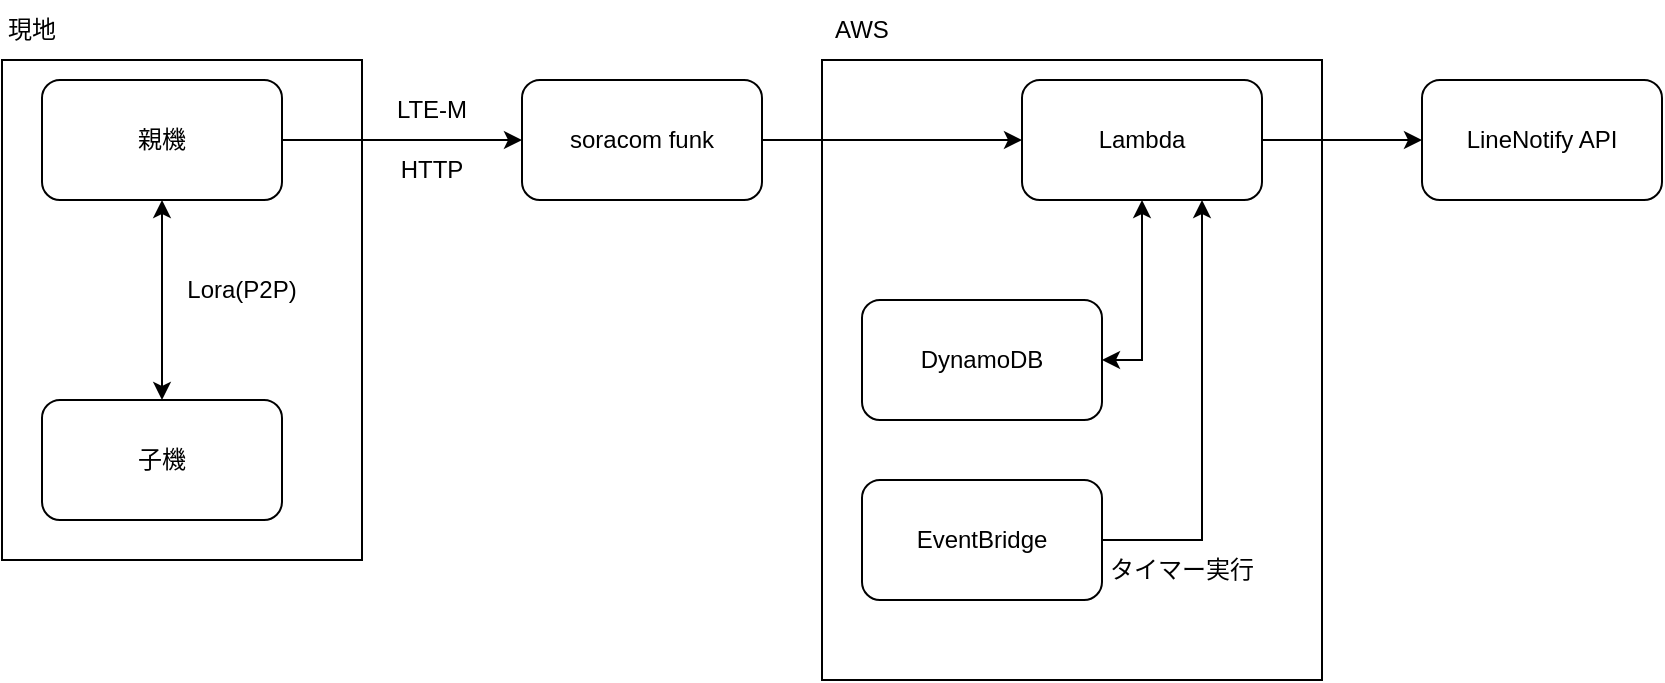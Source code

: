 <mxfile version="24.6.5" type="device">
  <diagram id="qY94qHHLe_4iqU3RjLQZ" name="ページ1">
    <mxGraphModel dx="984" dy="626" grid="1" gridSize="10" guides="1" tooltips="1" connect="1" arrows="1" fold="1" page="1" pageScale="1" pageWidth="827" pageHeight="1169" math="0" shadow="0">
      <root>
        <mxCell id="0" />
        <mxCell id="1" parent="0" />
        <mxCell id="950UnAXgwdJMdrhH4iHG-24" value="" style="rounded=0;whiteSpace=wrap;html=1;" vertex="1" parent="1">
          <mxGeometry x="20" y="80" width="180" height="250" as="geometry" />
        </mxCell>
        <mxCell id="950UnAXgwdJMdrhH4iHG-7" value="" style="rounded=0;whiteSpace=wrap;html=1;" vertex="1" parent="1">
          <mxGeometry x="430" y="80" width="250" height="310" as="geometry" />
        </mxCell>
        <mxCell id="950UnAXgwdJMdrhH4iHG-17" style="edgeStyle=orthogonalEdgeStyle;rounded=0;orthogonalLoop=1;jettySize=auto;html=1;exitX=1;exitY=0.5;exitDx=0;exitDy=0;entryX=0;entryY=0.5;entryDx=0;entryDy=0;" edge="1" parent="1" source="950UnAXgwdJMdrhH4iHG-1" target="950UnAXgwdJMdrhH4iHG-5">
          <mxGeometry relative="1" as="geometry" />
        </mxCell>
        <mxCell id="950UnAXgwdJMdrhH4iHG-1" value="親機" style="rounded=1;whiteSpace=wrap;html=1;" vertex="1" parent="1">
          <mxGeometry x="40" y="90" width="120" height="60" as="geometry" />
        </mxCell>
        <mxCell id="950UnAXgwdJMdrhH4iHG-2" value="子機" style="rounded=1;whiteSpace=wrap;html=1;" vertex="1" parent="1">
          <mxGeometry x="40" y="250" width="120" height="60" as="geometry" />
        </mxCell>
        <mxCell id="950UnAXgwdJMdrhH4iHG-3" value="" style="endArrow=classic;startArrow=classic;html=1;rounded=0;entryX=0.5;entryY=1;entryDx=0;entryDy=0;exitX=0.5;exitY=0;exitDx=0;exitDy=0;" edge="1" parent="1" source="950UnAXgwdJMdrhH4iHG-2" target="950UnAXgwdJMdrhH4iHG-1">
          <mxGeometry width="50" height="50" relative="1" as="geometry">
            <mxPoint x="140" y="250" as="sourcePoint" />
            <mxPoint x="190" y="200" as="targetPoint" />
          </mxGeometry>
        </mxCell>
        <mxCell id="950UnAXgwdJMdrhH4iHG-4" value="Lora(P2P)" style="text;html=1;align=center;verticalAlign=middle;whiteSpace=wrap;rounded=0;" vertex="1" parent="1">
          <mxGeometry x="100" y="180" width="80" height="30" as="geometry" />
        </mxCell>
        <mxCell id="950UnAXgwdJMdrhH4iHG-18" style="edgeStyle=orthogonalEdgeStyle;rounded=0;orthogonalLoop=1;jettySize=auto;html=1;exitX=1;exitY=0.5;exitDx=0;exitDy=0;" edge="1" parent="1" source="950UnAXgwdJMdrhH4iHG-5" target="950UnAXgwdJMdrhH4iHG-9">
          <mxGeometry relative="1" as="geometry" />
        </mxCell>
        <mxCell id="950UnAXgwdJMdrhH4iHG-5" value="soracom funk" style="rounded=1;whiteSpace=wrap;html=1;" vertex="1" parent="1">
          <mxGeometry x="280" y="90" width="120" height="60" as="geometry" />
        </mxCell>
        <mxCell id="950UnAXgwdJMdrhH4iHG-8" value="AWS" style="text;html=1;align=center;verticalAlign=middle;whiteSpace=wrap;rounded=0;" vertex="1" parent="1">
          <mxGeometry x="430" y="50" width="40" height="30" as="geometry" />
        </mxCell>
        <mxCell id="950UnAXgwdJMdrhH4iHG-22" style="edgeStyle=orthogonalEdgeStyle;rounded=0;orthogonalLoop=1;jettySize=auto;html=1;exitX=1;exitY=0.5;exitDx=0;exitDy=0;entryX=0;entryY=0.5;entryDx=0;entryDy=0;" edge="1" parent="1" source="950UnAXgwdJMdrhH4iHG-9" target="950UnAXgwdJMdrhH4iHG-21">
          <mxGeometry relative="1" as="geometry" />
        </mxCell>
        <mxCell id="950UnAXgwdJMdrhH4iHG-9" value="Lambda" style="rounded=1;whiteSpace=wrap;html=1;" vertex="1" parent="1">
          <mxGeometry x="530" y="90" width="120" height="60" as="geometry" />
        </mxCell>
        <mxCell id="950UnAXgwdJMdrhH4iHG-15" style="edgeStyle=orthogonalEdgeStyle;rounded=0;orthogonalLoop=1;jettySize=auto;html=1;exitX=1;exitY=0.5;exitDx=0;exitDy=0;startArrow=classic;startFill=1;" edge="1" parent="1" source="950UnAXgwdJMdrhH4iHG-10" target="950UnAXgwdJMdrhH4iHG-9">
          <mxGeometry relative="1" as="geometry" />
        </mxCell>
        <mxCell id="950UnAXgwdJMdrhH4iHG-10" value="DynamoDB" style="rounded=1;whiteSpace=wrap;html=1;" vertex="1" parent="1">
          <mxGeometry x="450" y="200" width="120" height="60" as="geometry" />
        </mxCell>
        <mxCell id="950UnAXgwdJMdrhH4iHG-16" style="edgeStyle=orthogonalEdgeStyle;rounded=0;orthogonalLoop=1;jettySize=auto;html=1;exitX=1;exitY=0.5;exitDx=0;exitDy=0;entryX=0.75;entryY=1;entryDx=0;entryDy=0;" edge="1" parent="1" source="950UnAXgwdJMdrhH4iHG-11" target="950UnAXgwdJMdrhH4iHG-9">
          <mxGeometry relative="1" as="geometry" />
        </mxCell>
        <mxCell id="950UnAXgwdJMdrhH4iHG-11" value="EventBridge" style="rounded=1;whiteSpace=wrap;html=1;" vertex="1" parent="1">
          <mxGeometry x="450" y="290" width="120" height="60" as="geometry" />
        </mxCell>
        <mxCell id="950UnAXgwdJMdrhH4iHG-19" value="LTE-M" style="text;html=1;align=center;verticalAlign=middle;whiteSpace=wrap;rounded=0;" vertex="1" parent="1">
          <mxGeometry x="205" y="90" width="60" height="30" as="geometry" />
        </mxCell>
        <mxCell id="950UnAXgwdJMdrhH4iHG-20" value="HTTP" style="text;html=1;align=center;verticalAlign=middle;whiteSpace=wrap;rounded=0;" vertex="1" parent="1">
          <mxGeometry x="200" y="120" width="70" height="30" as="geometry" />
        </mxCell>
        <mxCell id="950UnAXgwdJMdrhH4iHG-21" value="LineNotify API" style="rounded=1;whiteSpace=wrap;html=1;" vertex="1" parent="1">
          <mxGeometry x="730" y="90" width="120" height="60" as="geometry" />
        </mxCell>
        <mxCell id="950UnAXgwdJMdrhH4iHG-23" value="タイマー実行" style="text;html=1;align=center;verticalAlign=middle;whiteSpace=wrap;rounded=0;" vertex="1" parent="1">
          <mxGeometry x="570" y="320" width="80" height="30" as="geometry" />
        </mxCell>
        <mxCell id="950UnAXgwdJMdrhH4iHG-25" value="現地" style="text;html=1;align=center;verticalAlign=middle;whiteSpace=wrap;rounded=0;" vertex="1" parent="1">
          <mxGeometry x="20" y="50" width="30" height="30" as="geometry" />
        </mxCell>
      </root>
    </mxGraphModel>
  </diagram>
</mxfile>
